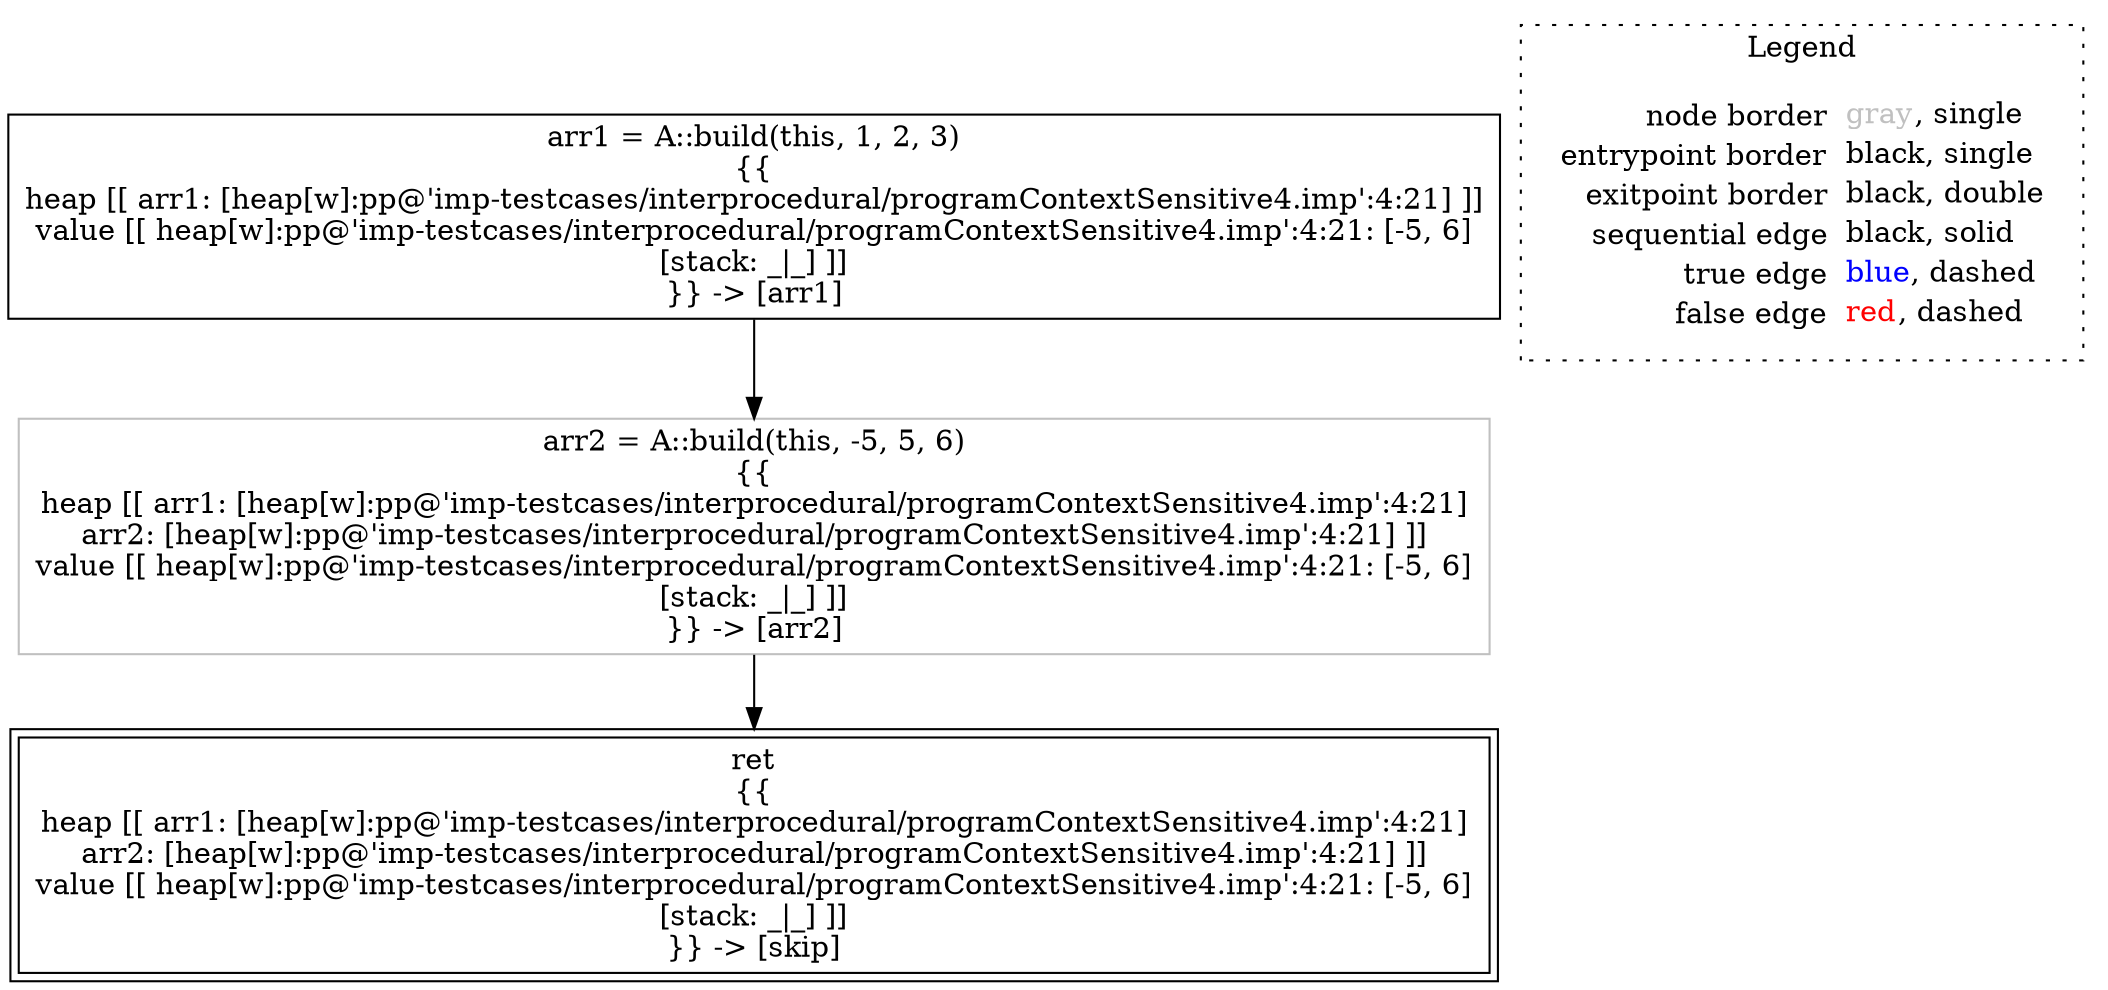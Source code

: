 digraph {
	"node0" [shape="rect",color="black",label=<arr1 = A::build(this, 1, 2, 3)<BR/>{{<BR/>heap [[ arr1: [heap[w]:pp@'imp-testcases/interprocedural/programContextSensitive4.imp':4:21] ]]<BR/>value [[ heap[w]:pp@'imp-testcases/interprocedural/programContextSensitive4.imp':4:21: [-5, 6]<BR/>[stack: _|_] ]]<BR/>}} -&gt; [arr1]>];
	"node1" [shape="rect",color="gray",label=<arr2 = A::build(this, -5, 5, 6)<BR/>{{<BR/>heap [[ arr1: [heap[w]:pp@'imp-testcases/interprocedural/programContextSensitive4.imp':4:21]<BR/>arr2: [heap[w]:pp@'imp-testcases/interprocedural/programContextSensitive4.imp':4:21] ]]<BR/>value [[ heap[w]:pp@'imp-testcases/interprocedural/programContextSensitive4.imp':4:21: [-5, 6]<BR/>[stack: _|_] ]]<BR/>}} -&gt; [arr2]>];
	"node2" [shape="rect",color="black",peripheries="2",label=<ret<BR/>{{<BR/>heap [[ arr1: [heap[w]:pp@'imp-testcases/interprocedural/programContextSensitive4.imp':4:21]<BR/>arr2: [heap[w]:pp@'imp-testcases/interprocedural/programContextSensitive4.imp':4:21] ]]<BR/>value [[ heap[w]:pp@'imp-testcases/interprocedural/programContextSensitive4.imp':4:21: [-5, 6]<BR/>[stack: _|_] ]]<BR/>}} -&gt; [skip]>];
	"node1" -> "node2" [color="black"];
	"node0" -> "node1" [color="black"];
subgraph cluster_legend {
	label="Legend";
	style=dotted;
	node [shape=plaintext];
	"legend" [label=<<table border="0" cellpadding="2" cellspacing="0" cellborder="0"><tr><td align="right">node border&nbsp;</td><td align="left"><font color="gray">gray</font>, single</td></tr><tr><td align="right">entrypoint border&nbsp;</td><td align="left"><font color="black">black</font>, single</td></tr><tr><td align="right">exitpoint border&nbsp;</td><td align="left"><font color="black">black</font>, double</td></tr><tr><td align="right">sequential edge&nbsp;</td><td align="left"><font color="black">black</font>, solid</td></tr><tr><td align="right">true edge&nbsp;</td><td align="left"><font color="blue">blue</font>, dashed</td></tr><tr><td align="right">false edge&nbsp;</td><td align="left"><font color="red">red</font>, dashed</td></tr></table>>];
}

}

